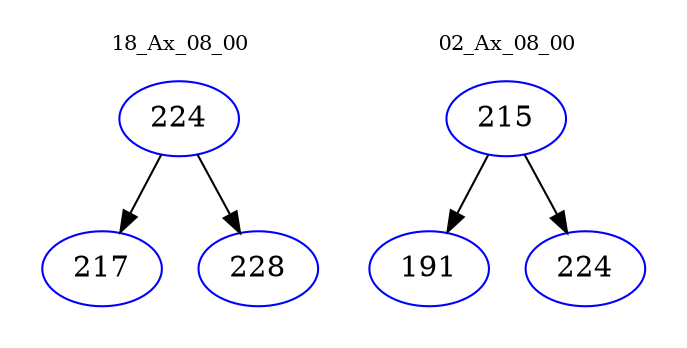 digraph{
subgraph cluster_0 {
color = white
label = "18_Ax_08_00";
fontsize=10;
T0_224 [label="224", color="blue"]
T0_224 -> T0_217 [color="black"]
T0_217 [label="217", color="blue"]
T0_224 -> T0_228 [color="black"]
T0_228 [label="228", color="blue"]
}
subgraph cluster_1 {
color = white
label = "02_Ax_08_00";
fontsize=10;
T1_215 [label="215", color="blue"]
T1_215 -> T1_191 [color="black"]
T1_191 [label="191", color="blue"]
T1_215 -> T1_224 [color="black"]
T1_224 [label="224", color="blue"]
}
}
